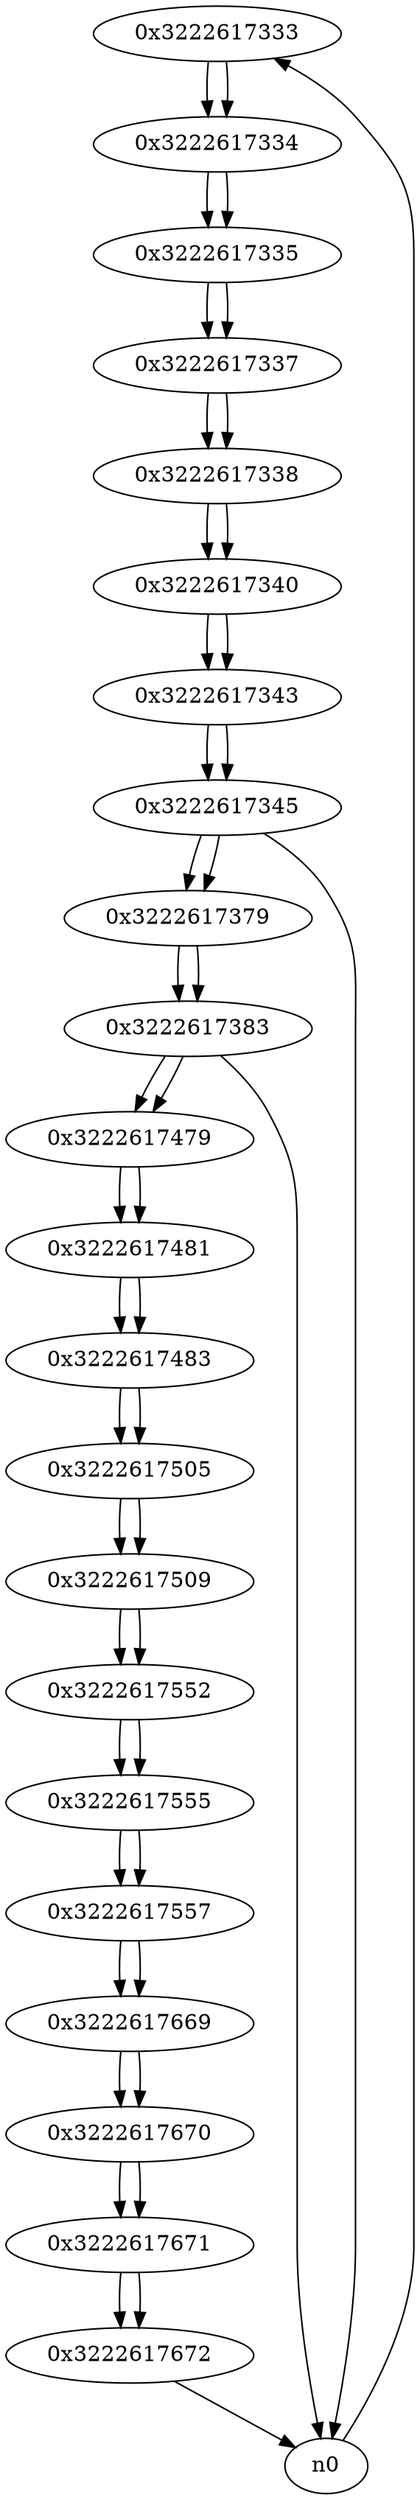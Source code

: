 digraph G{
/* nodes */
  n1 [label="0x3222617333"]
  n2 [label="0x3222617334"]
  n3 [label="0x3222617335"]
  n4 [label="0x3222617337"]
  n5 [label="0x3222617338"]
  n6 [label="0x3222617340"]
  n7 [label="0x3222617343"]
  n8 [label="0x3222617345"]
  n9 [label="0x3222617379"]
  n10 [label="0x3222617383"]
  n11 [label="0x3222617479"]
  n12 [label="0x3222617481"]
  n13 [label="0x3222617483"]
  n14 [label="0x3222617505"]
  n15 [label="0x3222617509"]
  n16 [label="0x3222617552"]
  n17 [label="0x3222617555"]
  n18 [label="0x3222617557"]
  n19 [label="0x3222617669"]
  n20 [label="0x3222617670"]
  n21 [label="0x3222617671"]
  n22 [label="0x3222617672"]
/* edges */
n1 -> n2;
n0 -> n1;
n2 -> n3;
n1 -> n2;
n3 -> n4;
n2 -> n3;
n4 -> n5;
n3 -> n4;
n5 -> n6;
n4 -> n5;
n6 -> n7;
n5 -> n6;
n7 -> n8;
n6 -> n7;
n8 -> n9;
n8 -> n0;
n7 -> n8;
n9 -> n10;
n8 -> n9;
n10 -> n11;
n10 -> n0;
n9 -> n10;
n11 -> n12;
n10 -> n11;
n12 -> n13;
n11 -> n12;
n13 -> n14;
n12 -> n13;
n14 -> n15;
n13 -> n14;
n15 -> n16;
n14 -> n15;
n16 -> n17;
n15 -> n16;
n17 -> n18;
n16 -> n17;
n18 -> n19;
n17 -> n18;
n19 -> n20;
n18 -> n19;
n20 -> n21;
n19 -> n20;
n21 -> n22;
n20 -> n21;
n22 -> n0;
n21 -> n22;
}
